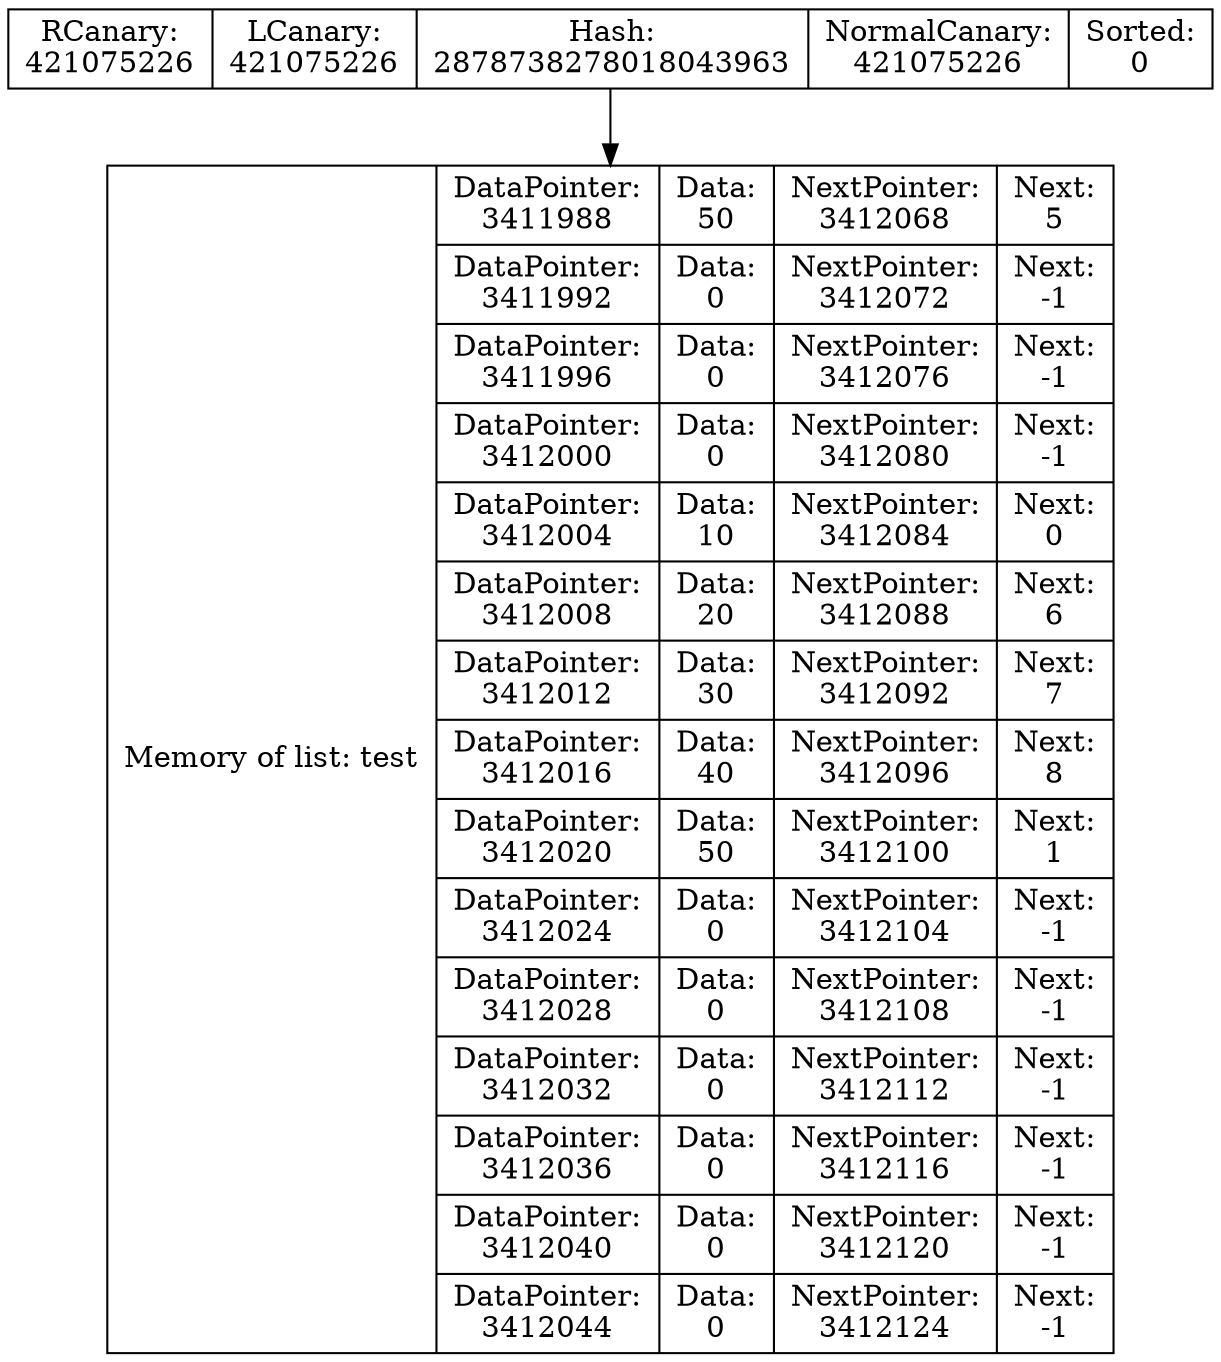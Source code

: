digraph G{
data [shape=record,label="{Memory of list: test} | {{DataPointer:\n3411988 | Data:\n50 | NextPointer:\n3412068 | Next:\n5}
| {DataPointer:\n3411992 | Data:\n0 | NextPointer:\n3412072 | Next:\n-1}
| {DataPointer:\n3411996 | Data:\n0 | NextPointer:\n3412076 | Next:\n-1}
| {DataPointer:\n3412000 | Data:\n0 | NextPointer:\n3412080 | Next:\n-1}
| {DataPointer:\n3412004 | Data:\n10 | NextPointer:\n3412084 | Next:\n0}
| {DataPointer:\n3412008 | Data:\n20 | NextPointer:\n3412088 | Next:\n6}
| {DataPointer:\n3412012 | Data:\n30 | NextPointer:\n3412092 | Next:\n7}
| {DataPointer:\n3412016 | Data:\n40 | NextPointer:\n3412096 | Next:\n8}
| {DataPointer:\n3412020 | Data:\n50 | NextPointer:\n3412100 | Next:\n1}
| {DataPointer:\n3412024 | Data:\n0 | NextPointer:\n3412104 | Next:\n-1}
| {DataPointer:\n3412028 | Data:\n0 | NextPointer:\n3412108 | Next:\n-1}
| {DataPointer:\n3412032 | Data:\n0 | NextPointer:\n3412112 | Next:\n-1}
| {DataPointer:\n3412036 | Data:\n0 | NextPointer:\n3412116 | Next:\n-1}
| {DataPointer:\n3412040 | Data:\n0 | NextPointer:\n3412120 | Next:\n-1}
| {DataPointer:\n3412044 | Data:\n0 | NextPointer:\n3412124 | Next:\n-1}
}"];
Shild [shape=record,label=" RCanary:\n421075226 | LCanary:\n421075226 | Hash:\n2878738278018043963 | NormalCanary:\n421075226 | Sorted:\n0"];
Shild->data
}
